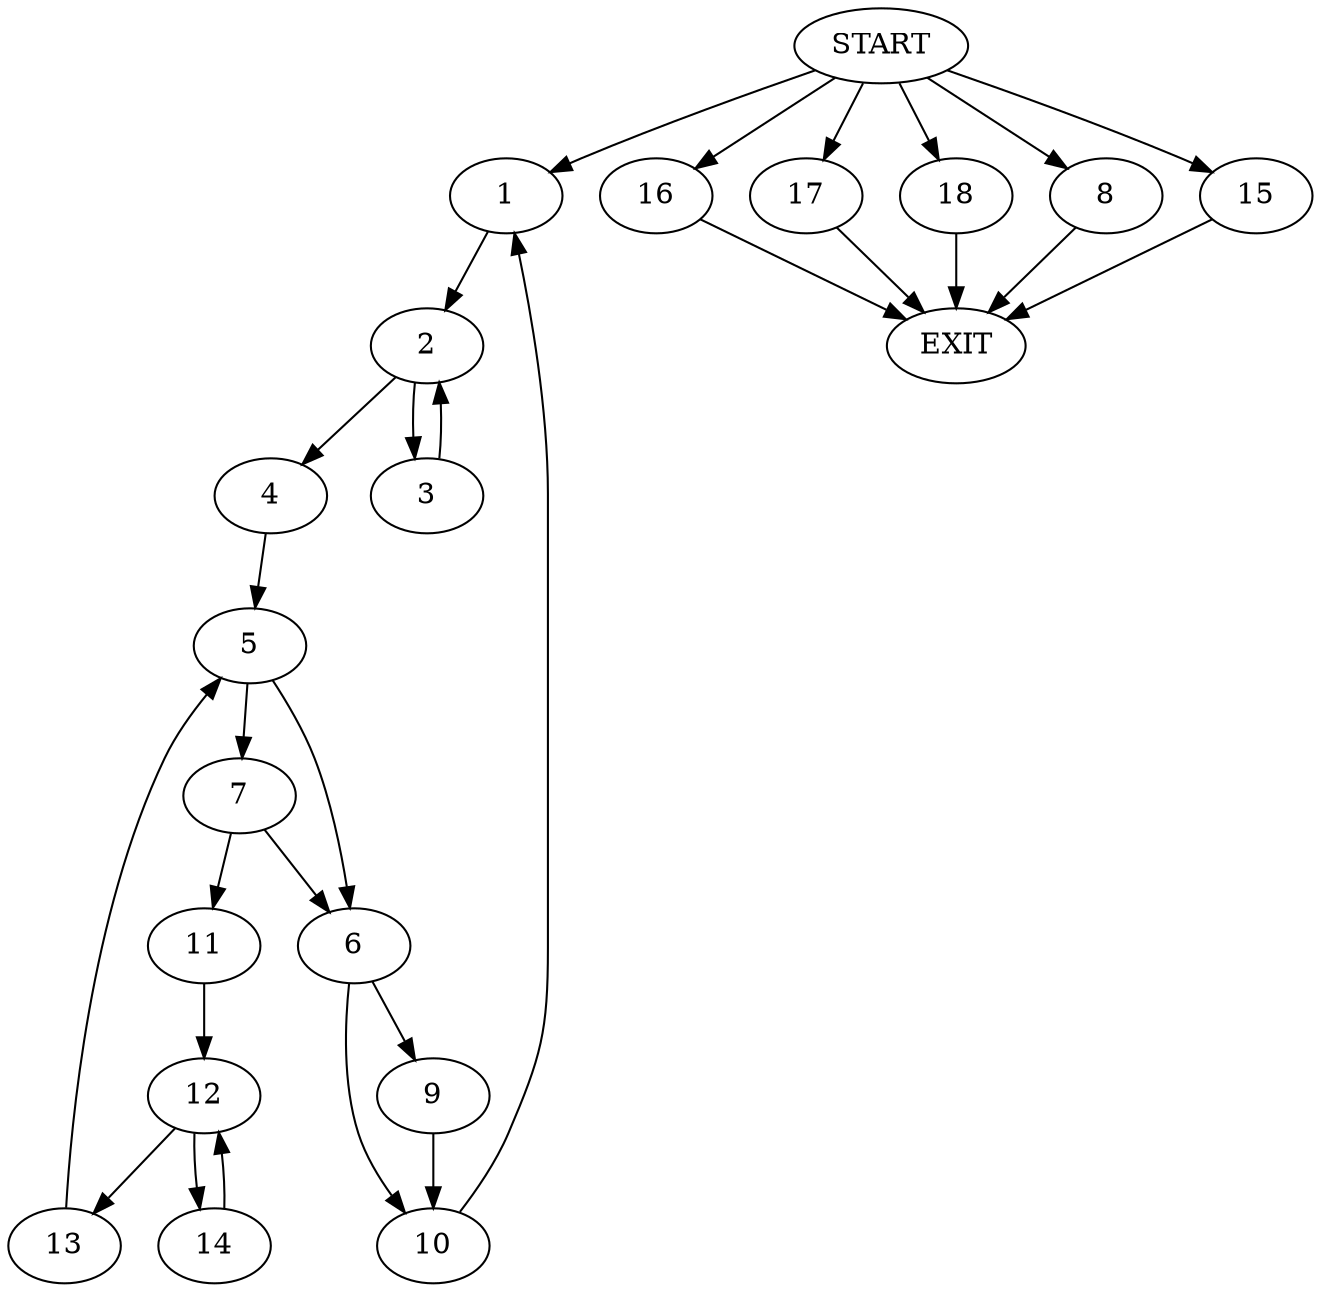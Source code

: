 digraph {
0 [label="START"]
19 [label="EXIT"]
0 -> 1
1 -> 2
2 -> 3
2 -> 4
3 -> 2
4 -> 5
5 -> 6
5 -> 7
0 -> 8
8 -> 19
6 -> 9
6 -> 10
7 -> 6
7 -> 11
11 -> 12
12 -> 13
12 -> 14
0 -> 15
15 -> 19
14 -> 12
13 -> 5
0 -> 16
16 -> 19
10 -> 1
9 -> 10
0 -> 17
17 -> 19
0 -> 18
18 -> 19
}
